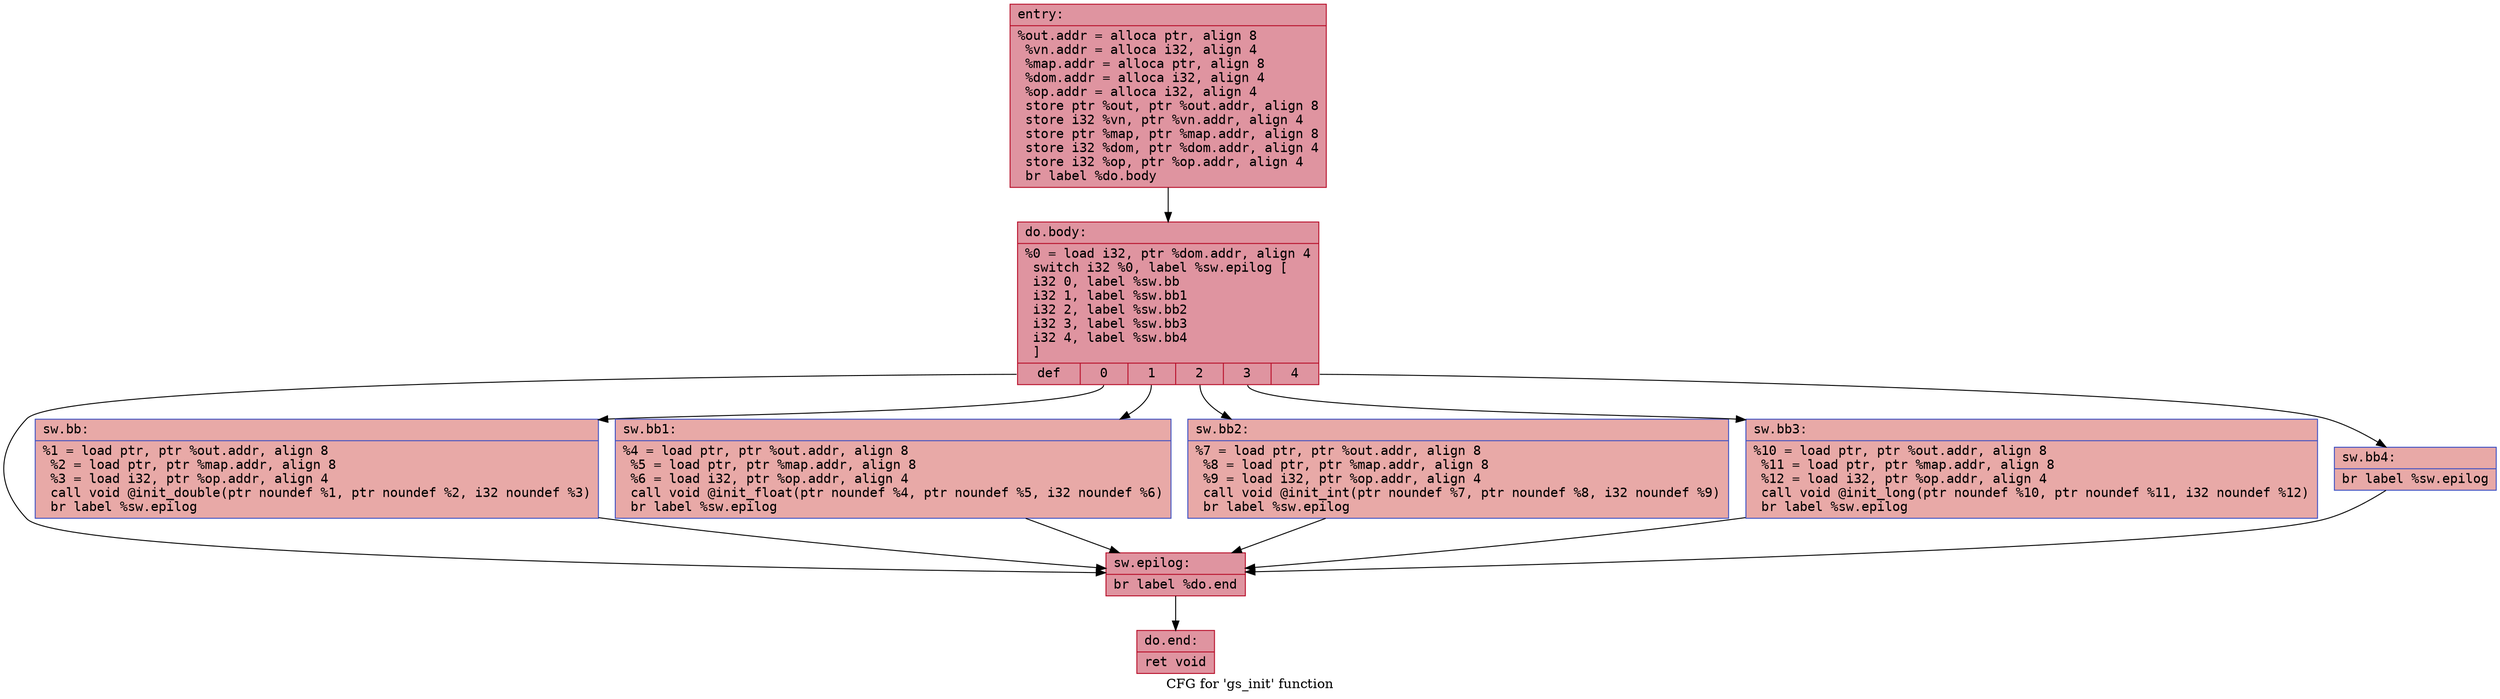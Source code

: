 digraph "CFG for 'gs_init' function" {
	label="CFG for 'gs_init' function";

	Node0x55e011d04870 [shape=record,color="#b70d28ff", style=filled, fillcolor="#b70d2870" fontname="Courier",label="{entry:\l|  %out.addr = alloca ptr, align 8\l  %vn.addr = alloca i32, align 4\l  %map.addr = alloca ptr, align 8\l  %dom.addr = alloca i32, align 4\l  %op.addr = alloca i32, align 4\l  store ptr %out, ptr %out.addr, align 8\l  store i32 %vn, ptr %vn.addr, align 4\l  store ptr %map, ptr %map.addr, align 8\l  store i32 %dom, ptr %dom.addr, align 4\l  store i32 %op, ptr %op.addr, align 4\l  br label %do.body\l}"];
	Node0x55e011d04870 -> Node0x55e011d05260[tooltip="entry -> do.body\nProbability 100.00%" ];
	Node0x55e011d05260 [shape=record,color="#b70d28ff", style=filled, fillcolor="#b70d2870" fontname="Courier",label="{do.body:\l|  %0 = load i32, ptr %dom.addr, align 4\l  switch i32 %0, label %sw.epilog [\l    i32 0, label %sw.bb\l    i32 1, label %sw.bb1\l    i32 2, label %sw.bb2\l    i32 3, label %sw.bb3\l    i32 4, label %sw.bb4\l  ]\l|{<s0>def|<s1>0|<s2>1|<s3>2|<s4>3|<s5>4}}"];
	Node0x55e011d05260:s0 -> Node0x55e011d053c0[tooltip="do.body -> sw.epilog\nProbability 16.67%" ];
	Node0x55e011d05260:s1 -> Node0x55e011d04a70[tooltip="do.body -> sw.bb\nProbability 16.67%" ];
	Node0x55e011d05260:s2 -> Node0x55e011d04ae0[tooltip="do.body -> sw.bb1\nProbability 16.67%" ];
	Node0x55e011d05260:s3 -> Node0x55e011d055e0[tooltip="do.body -> sw.bb2\nProbability 16.67%" ];
	Node0x55e011d05260:s4 -> Node0x55e011d05650[tooltip="do.body -> sw.bb3\nProbability 16.67%" ];
	Node0x55e011d05260:s5 -> Node0x55e011d056c0[tooltip="do.body -> sw.bb4\nProbability 16.67%" ];
	Node0x55e011d04a70 [shape=record,color="#3d50c3ff", style=filled, fillcolor="#ca3b3770" fontname="Courier",label="{sw.bb:\l|  %1 = load ptr, ptr %out.addr, align 8\l  %2 = load ptr, ptr %map.addr, align 8\l  %3 = load i32, ptr %op.addr, align 4\l  call void @init_double(ptr noundef %1, ptr noundef %2, i32 noundef %3)\l  br label %sw.epilog\l}"];
	Node0x55e011d04a70 -> Node0x55e011d053c0[tooltip="sw.bb -> sw.epilog\nProbability 100.00%" ];
	Node0x55e011d04ae0 [shape=record,color="#3d50c3ff", style=filled, fillcolor="#ca3b3770" fontname="Courier",label="{sw.bb1:\l|  %4 = load ptr, ptr %out.addr, align 8\l  %5 = load ptr, ptr %map.addr, align 8\l  %6 = load i32, ptr %op.addr, align 4\l  call void @init_float(ptr noundef %4, ptr noundef %5, i32 noundef %6)\l  br label %sw.epilog\l}"];
	Node0x55e011d04ae0 -> Node0x55e011d053c0[tooltip="sw.bb1 -> sw.epilog\nProbability 100.00%" ];
	Node0x55e011d055e0 [shape=record,color="#3d50c3ff", style=filled, fillcolor="#ca3b3770" fontname="Courier",label="{sw.bb2:\l|  %7 = load ptr, ptr %out.addr, align 8\l  %8 = load ptr, ptr %map.addr, align 8\l  %9 = load i32, ptr %op.addr, align 4\l  call void @init_int(ptr noundef %7, ptr noundef %8, i32 noundef %9)\l  br label %sw.epilog\l}"];
	Node0x55e011d055e0 -> Node0x55e011d053c0[tooltip="sw.bb2 -> sw.epilog\nProbability 100.00%" ];
	Node0x55e011d05650 [shape=record,color="#3d50c3ff", style=filled, fillcolor="#ca3b3770" fontname="Courier",label="{sw.bb3:\l|  %10 = load ptr, ptr %out.addr, align 8\l  %11 = load ptr, ptr %map.addr, align 8\l  %12 = load i32, ptr %op.addr, align 4\l  call void @init_long(ptr noundef %10, ptr noundef %11, i32 noundef %12)\l  br label %sw.epilog\l}"];
	Node0x55e011d05650 -> Node0x55e011d053c0[tooltip="sw.bb3 -> sw.epilog\nProbability 100.00%" ];
	Node0x55e011d056c0 [shape=record,color="#3d50c3ff", style=filled, fillcolor="#ca3b3770" fontname="Courier",label="{sw.bb4:\l|  br label %sw.epilog\l}"];
	Node0x55e011d056c0 -> Node0x55e011d053c0[tooltip="sw.bb4 -> sw.epilog\nProbability 100.00%" ];
	Node0x55e011d053c0 [shape=record,color="#b70d28ff", style=filled, fillcolor="#b70d2870" fontname="Courier",label="{sw.epilog:\l|  br label %do.end\l}"];
	Node0x55e011d053c0 -> Node0x55e011d06500[tooltip="sw.epilog -> do.end\nProbability 100.00%" ];
	Node0x55e011d06500 [shape=record,color="#b70d28ff", style=filled, fillcolor="#b70d2870" fontname="Courier",label="{do.end:\l|  ret void\l}"];
}
